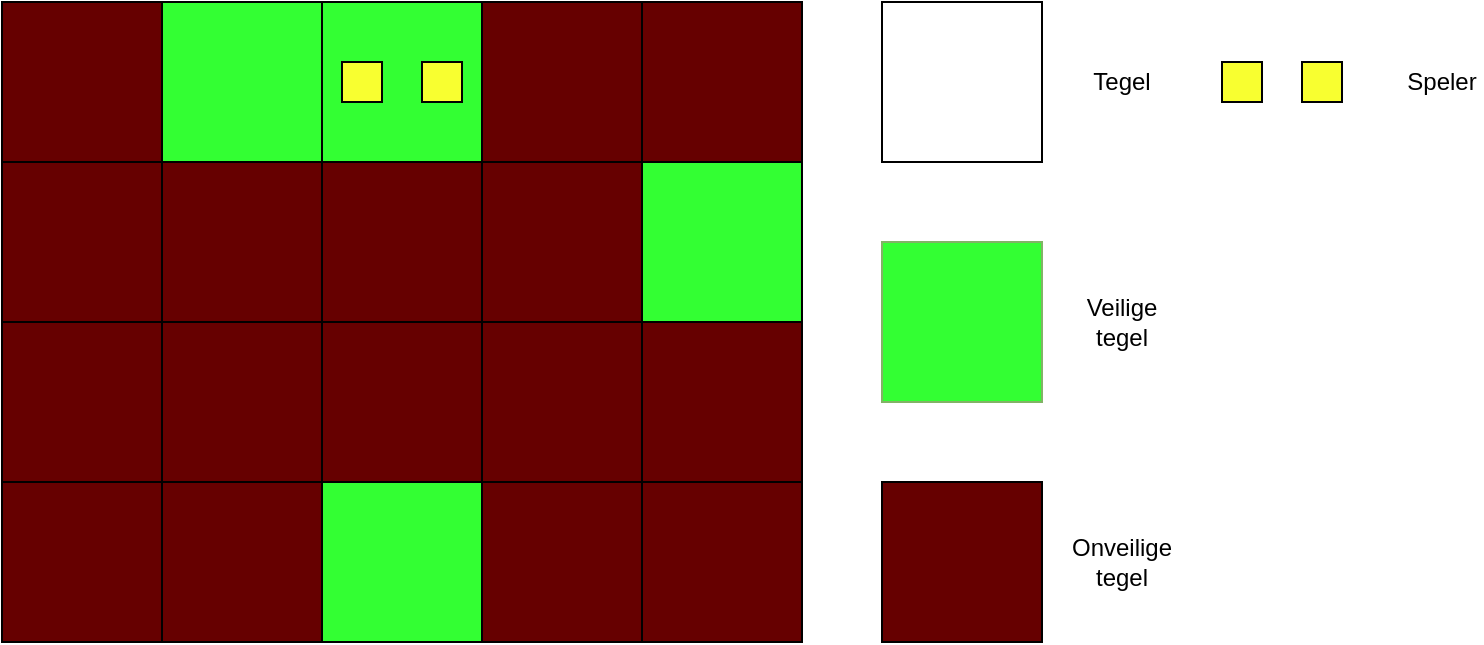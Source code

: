<mxfile version="13.0.1" type="device"><diagram id="0G9U9X3w9WwfSMYkjXHa" name="Page-1"><mxGraphModel dx="1422" dy="713" grid="1" gridSize="10" guides="1" tooltips="1" connect="1" arrows="1" fold="1" page="1" pageScale="1" pageWidth="850" pageHeight="1100" math="0" shadow="0"><root><mxCell id="0"/><mxCell id="1" parent="0"/><mxCell id="D_r6wz_bUCtsDnn5mMSL-16" value="" style="rounded=0;whiteSpace=wrap;html=1;" parent="1" vertex="1"><mxGeometry width="400" height="320" as="geometry"/></mxCell><mxCell id="D_r6wz_bUCtsDnn5mMSL-17" value="" style="whiteSpace=wrap;html=1;aspect=fixed;fillColor=#660000;" parent="1" vertex="1"><mxGeometry x="240" y="240" width="80" height="80" as="geometry"/></mxCell><mxCell id="D_r6wz_bUCtsDnn5mMSL-18" value="" style="whiteSpace=wrap;html=1;aspect=fixed;fillColor=#33FF33;" parent="1" vertex="1"><mxGeometry x="160" y="240" width="80" height="80" as="geometry"/></mxCell><mxCell id="D_r6wz_bUCtsDnn5mMSL-19" value="" style="whiteSpace=wrap;html=1;aspect=fixed;fillColor=#660000;" parent="1" vertex="1"><mxGeometry x="80" y="240" width="80" height="80" as="geometry"/></mxCell><mxCell id="D_r6wz_bUCtsDnn5mMSL-20" value="" style="whiteSpace=wrap;html=1;aspect=fixed;fillColor=#660000;" parent="1" vertex="1"><mxGeometry y="240" width="80" height="80" as="geometry"/></mxCell><mxCell id="D_r6wz_bUCtsDnn5mMSL-21" value="" style="whiteSpace=wrap;html=1;aspect=fixed;fillColor=#660000;" parent="1" vertex="1"><mxGeometry x="320" y="240" width="80" height="80" as="geometry"/></mxCell><mxCell id="D_r6wz_bUCtsDnn5mMSL-22" value="" style="whiteSpace=wrap;html=1;aspect=fixed;fillColor=#660000;" parent="1" vertex="1"><mxGeometry y="160" width="80" height="80" as="geometry"/></mxCell><mxCell id="D_r6wz_bUCtsDnn5mMSL-23" value="" style="whiteSpace=wrap;html=1;aspect=fixed;fillColor=#660000;" parent="1" vertex="1"><mxGeometry y="80" width="80" height="80" as="geometry"/></mxCell><mxCell id="D_r6wz_bUCtsDnn5mMSL-24" value="" style="whiteSpace=wrap;html=1;aspect=fixed;fillColor=#660000;" parent="1" vertex="1"><mxGeometry width="80" height="80" as="geometry"/></mxCell><mxCell id="D_r6wz_bUCtsDnn5mMSL-25" value="" style="whiteSpace=wrap;html=1;aspect=fixed;fillColor=#660000;" parent="1" vertex="1"><mxGeometry x="80" y="160" width="80" height="80" as="geometry"/></mxCell><mxCell id="D_r6wz_bUCtsDnn5mMSL-26" value="" style="whiteSpace=wrap;html=1;aspect=fixed;fillColor=#660000;" parent="1" vertex="1"><mxGeometry x="160" y="160" width="80" height="80" as="geometry"/></mxCell><mxCell id="D_r6wz_bUCtsDnn5mMSL-27" value="" style="whiteSpace=wrap;html=1;aspect=fixed;fillColor=#660000;" parent="1" vertex="1"><mxGeometry x="240" y="160" width="80" height="80" as="geometry"/></mxCell><mxCell id="D_r6wz_bUCtsDnn5mMSL-28" value="" style="whiteSpace=wrap;html=1;aspect=fixed;fillColor=#660000;" parent="1" vertex="1"><mxGeometry x="320" y="160" width="80" height="80" as="geometry"/></mxCell><mxCell id="D_r6wz_bUCtsDnn5mMSL-29" value="" style="whiteSpace=wrap;html=1;aspect=fixed;fillColor=#33FF33;" parent="1" vertex="1"><mxGeometry x="320" y="80" width="80" height="80" as="geometry"/></mxCell><mxCell id="D_r6wz_bUCtsDnn5mMSL-30" value="" style="whiteSpace=wrap;html=1;aspect=fixed;fillColor=#660000;" parent="1" vertex="1"><mxGeometry x="240" y="80" width="80" height="80" as="geometry"/></mxCell><mxCell id="D_r6wz_bUCtsDnn5mMSL-31" value="" style="whiteSpace=wrap;html=1;aspect=fixed;fillColor=#660000;" parent="1" vertex="1"><mxGeometry x="160" y="80" width="80" height="80" as="geometry"/></mxCell><mxCell id="D_r6wz_bUCtsDnn5mMSL-32" value="" style="whiteSpace=wrap;html=1;aspect=fixed;fillColor=#33FF33;" parent="1" vertex="1"><mxGeometry x="80" width="80" height="80" as="geometry"/></mxCell><mxCell id="D_r6wz_bUCtsDnn5mMSL-33" value="" style="whiteSpace=wrap;html=1;aspect=fixed;fillColor=#33FF33;" parent="1" vertex="1"><mxGeometry x="160" width="80" height="80" as="geometry"/></mxCell><mxCell id="D_r6wz_bUCtsDnn5mMSL-34" value="" style="whiteSpace=wrap;html=1;aspect=fixed;fillColor=#660000;" parent="1" vertex="1"><mxGeometry x="240" width="80" height="80" as="geometry"/></mxCell><mxCell id="D_r6wz_bUCtsDnn5mMSL-35" value="" style="whiteSpace=wrap;html=1;aspect=fixed;fillColor=#660000;" parent="1" vertex="1"><mxGeometry x="320" width="80" height="80" as="geometry"/></mxCell><mxCell id="D_r6wz_bUCtsDnn5mMSL-36" value="" style="whiteSpace=wrap;html=1;aspect=fixed;fillColor=#660000;" parent="1" vertex="1"><mxGeometry x="80" y="80" width="80" height="80" as="geometry"/></mxCell><mxCell id="D_r6wz_bUCtsDnn5mMSL-37" value="" style="whiteSpace=wrap;html=1;aspect=fixed;" parent="1" vertex="1"><mxGeometry x="440" width="80" height="80" as="geometry"/></mxCell><mxCell id="D_r6wz_bUCtsDnn5mMSL-38" value="Tegel" style="text;html=1;strokeColor=none;fillColor=none;align=center;verticalAlign=middle;whiteSpace=wrap;rounded=0;" parent="1" vertex="1"><mxGeometry x="540" y="30" width="40" height="20" as="geometry"/></mxCell><mxCell id="D_r6wz_bUCtsDnn5mMSL-39" value="" style="whiteSpace=wrap;html=1;aspect=fixed;fillColor=#33FF33;strokeColor=#82b366;" parent="1" vertex="1"><mxGeometry x="440" y="120" width="80" height="80" as="geometry"/></mxCell><mxCell id="D_r6wz_bUCtsDnn5mMSL-40" value="" style="whiteSpace=wrap;html=1;aspect=fixed;fillColor=#660000;" parent="1" vertex="1"><mxGeometry x="440" y="240" width="80" height="80" as="geometry"/></mxCell><mxCell id="D_r6wz_bUCtsDnn5mMSL-41" value="Veilige tegel" style="text;html=1;strokeColor=none;fillColor=none;align=center;verticalAlign=middle;whiteSpace=wrap;rounded=0;" parent="1" vertex="1"><mxGeometry x="540" y="150" width="40" height="20" as="geometry"/></mxCell><mxCell id="D_r6wz_bUCtsDnn5mMSL-42" value="Onveilige tegel" style="text;html=1;strokeColor=none;fillColor=none;align=center;verticalAlign=middle;whiteSpace=wrap;rounded=0;" parent="1" vertex="1"><mxGeometry x="540" y="270" width="40" height="20" as="geometry"/></mxCell><mxCell id="6yVp993_pdM7Jl_DNJjC-2" value="" style="whiteSpace=wrap;html=1;aspect=fixed;fillColor=#F8FF30;" vertex="1" parent="1"><mxGeometry x="610" y="30" width="20" height="20" as="geometry"/></mxCell><mxCell id="6yVp993_pdM7Jl_DNJjC-3" value="" style="whiteSpace=wrap;html=1;aspect=fixed;fillColor=#F8FF30;" vertex="1" parent="1"><mxGeometry x="650" y="30" width="20" height="20" as="geometry"/></mxCell><mxCell id="6yVp993_pdM7Jl_DNJjC-4" value="Speler" style="text;html=1;strokeColor=none;fillColor=none;align=center;verticalAlign=middle;whiteSpace=wrap;rounded=0;" vertex="1" parent="1"><mxGeometry x="700" y="30" width="40" height="20" as="geometry"/></mxCell><mxCell id="6yVp993_pdM7Jl_DNJjC-5" value="" style="whiteSpace=wrap;html=1;aspect=fixed;fillColor=#F8FF30;" vertex="1" parent="1"><mxGeometry x="170" y="30" width="20" height="20" as="geometry"/></mxCell><mxCell id="6yVp993_pdM7Jl_DNJjC-6" value="" style="whiteSpace=wrap;html=1;aspect=fixed;fillColor=#F8FF30;" vertex="1" parent="1"><mxGeometry x="210" y="30" width="20" height="20" as="geometry"/></mxCell></root></mxGraphModel></diagram></mxfile>